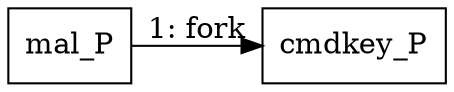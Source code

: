 digraph "T1003.005" {
rankdir="LR"
size="9"
fixedsize="false"
splines="true"
nodesep=0.3
ranksep=0
fontsize=10
overlap="scalexy"
engine= "neato"
	"mal_P" [node_type=Process shape=box]
	"cmdkey_P" [node_type=Process shape=box]
	"mal_P" -> "cmdkey_P" [label="1: fork"]
}

